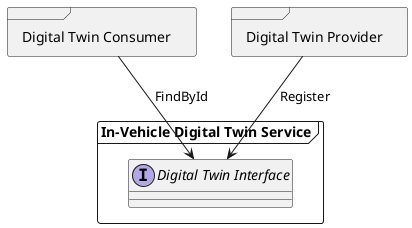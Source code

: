 @startuml

frame "Digital Twin Consumer" {
}

frame "In-Vehicle Digital Twin Service" {
  interface "Digital Twin Interface"
}

frame "Digital Twin Provider" {
}

"Digital Twin Provider" --> "Digital Twin Interface" : Register

"Digital Twin Consumer" --> "Digital Twin Interface" : FindById

@enduml
